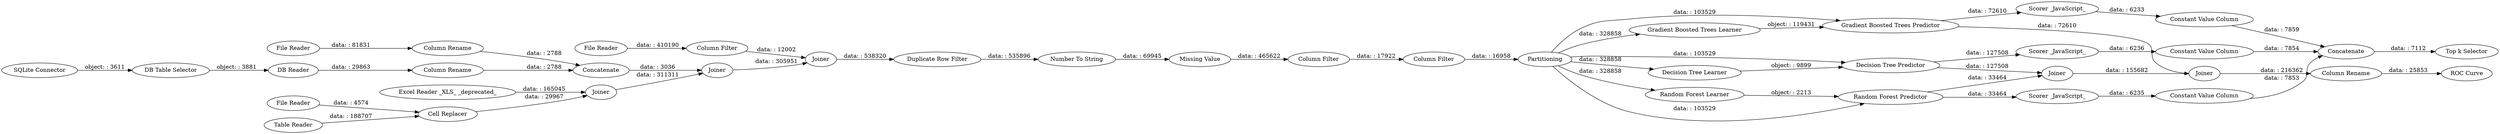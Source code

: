 digraph {
	"-2997410333929895966_237" [label="File Reader"]
	"-2997410333929895966_233" [label="File Reader"]
	"-7562657764807410167_312" [label="Scorer _JavaScript_"]
	"-7562657764807410167_321" [label="ROC Curve"]
	"-7562657764807410167_322" [label="Column Rename"]
	"-7562657764807410167_328" [label="Column Filter"]
	"-2997410333929895966_235" [label="File Reader"]
	"-7562657764807410167_344" [label="Constant Value Column"]
	"-2997410333929895966_156" [label="Column Rename"]
	"-7562657764807410167_311" [label="Random Forest Predictor"]
	"-7562657764807410167_347" [label="Top k Selector"]
	"-2997410333929895966_3" [label="Column Filter"]
	"-7562657764807410167_309" [label="Decision Tree Predictor"]
	"-7562657764807410167_310" [label="Random Forest Learner"]
	"-2997410333929895966_152" [label="Column Filter"]
	"-2997410333929895966_247" [label="DB Reader"]
	"-2997410333929895966_143" [label=Concatenate]
	"-7562657764807410167_336" [label="Scorer _JavaScript_"]
	"-7562657764807410167_346" [label=Concatenate]
	"-2997410333929895966_144" [label=Joiner]
	"-7562657764807410167_313" [label="Scorer _JavaScript_"]
	"-2997410333929895966_234" [label="Table Reader"]
	"-2997410333929895966_246" [label="SQLite Connector"]
	"-7562657764807410167_340" [label="Gradient Boosted Trees Predictor"]
	"-7562657764807410167_345" [label="Constant Value Column"]
	"-7562657764807410167_307" [label=Partitioning]
	"-2997410333929895966_150" [label="Column Rename"]
	"-7562657764807410167_343" [label="Constant Value Column"]
	"-7562657764807410167_342" [label=Joiner]
	"-2997410333929895966_145" [label=Joiner]
	"-2997410333929895966_249" [label="Duplicate Row Filter"]
	"-2997410333929895966_146" [label=Joiner]
	"-7562657764807410167_308" [label="Decision Tree Learner"]
	"-7562657764807410167_339" [label="Gradient Boosted Trees Learner"]
	"-7562657764807410167_341" [label=Joiner]
	"-2997410333929895966_240" [label="Missing Value"]
	"-2997410333929895966_243" [label="Excel Reader _XLS_ _deprecated_"]
	"-2997410333929895966_129" [label="Cell Replacer"]
	"-2997410333929895966_250" [label="Number To String"]
	"-2997410333929895966_248" [label="DB Table Selector"]
	"-2997410333929895966_233" -> "-2997410333929895966_152" [label="data: : 410190"]
	"-2997410333929895966_247" -> "-2997410333929895966_150" [label="data: : 29863"]
	"-7562657764807410167_309" -> "-7562657764807410167_312" [label="data: : 127508"]
	"-7562657764807410167_312" -> "-7562657764807410167_343" [label="data: : 6236"]
	"-2997410333929895966_129" -> "-2997410333929895966_144" [label="data: : 29967"]
	"-2997410333929895966_143" -> "-2997410333929895966_145" [label="data: : 3036"]
	"-2997410333929895966_156" -> "-2997410333929895966_143" [label="data: : 2788"]
	"-7562657764807410167_311" -> "-7562657764807410167_341" [label="data: : 33464"]
	"-2997410333929895966_3" -> "-7562657764807410167_328" [label="data: : 17922"]
	"-7562657764807410167_307" -> "-7562657764807410167_311" [label="data: : 103529"]
	"-7562657764807410167_313" -> "-7562657764807410167_344" [label="data: : 6235"]
	"-7562657764807410167_307" -> "-7562657764807410167_340" [label="data: : 103529"]
	"-2997410333929895966_146" -> "-2997410333929895966_249" [label="data: : 538320"]
	"-7562657764807410167_344" -> "-7562657764807410167_346" [label="data: : 7853"]
	"-2997410333929895966_237" -> "-2997410333929895966_156" [label="data: : 81831"]
	"-7562657764807410167_307" -> "-7562657764807410167_309" [label="data: : 103529"]
	"-2997410333929895966_234" -> "-2997410333929895966_129" [label="data: : 188707"]
	"-7562657764807410167_340" -> "-7562657764807410167_336" [label="data: : 72610"]
	"-7562657764807410167_340" -> "-7562657764807410167_342" [label="data: : 72610"]
	"-2997410333929895966_250" -> "-2997410333929895966_240" [label="data: : 69945"]
	"-7562657764807410167_341" -> "-7562657764807410167_342" [label="data: : 155682"]
	"-7562657764807410167_307" -> "-7562657764807410167_310" [label="data: : 328858"]
	"-2997410333929895966_246" -> "-2997410333929895966_248" [label="object: : 3611"]
	"-2997410333929895966_235" -> "-2997410333929895966_129" [label="data: : 4574"]
	"-7562657764807410167_308" -> "-7562657764807410167_309" [label="object: : 9899"]
	"-7562657764807410167_328" -> "-7562657764807410167_307" [label="data: : 16958"]
	"-2997410333929895966_152" -> "-2997410333929895966_146" [label="data: : 12002"]
	"-2997410333929895966_240" -> "-2997410333929895966_3" [label="data: : 465622"]
	"-2997410333929895966_145" -> "-2997410333929895966_146" [label="data: : 305951"]
	"-7562657764807410167_345" -> "-7562657764807410167_346" [label="data: : 7859"]
	"-7562657764807410167_309" -> "-7562657764807410167_341" [label="data: : 127508"]
	"-2997410333929895966_248" -> "-2997410333929895966_247" [label="object: : 3881"]
	"-7562657764807410167_339" -> "-7562657764807410167_340" [label="object: : 119431"]
	"-7562657764807410167_307" -> "-7562657764807410167_339" [label="data: : 328858"]
	"-2997410333929895966_243" -> "-2997410333929895966_144" [label="data: : 165045"]
	"-2997410333929895966_249" -> "-2997410333929895966_250" [label="data: : 535896"]
	"-7562657764807410167_322" -> "-7562657764807410167_321" [label="data: : 25853"]
	"-2997410333929895966_144" -> "-2997410333929895966_145" [label="data: : 311311"]
	"-7562657764807410167_310" -> "-7562657764807410167_311" [label="object: : 2213"]
	"-7562657764807410167_311" -> "-7562657764807410167_313" [label="data: : 33464"]
	"-7562657764807410167_342" -> "-7562657764807410167_322" [label="data: : 216362"]
	"-2997410333929895966_150" -> "-2997410333929895966_143" [label="data: : 2788"]
	"-7562657764807410167_336" -> "-7562657764807410167_345" [label="data: : 6233"]
	"-7562657764807410167_307" -> "-7562657764807410167_308" [label="data: : 328858"]
	"-7562657764807410167_343" -> "-7562657764807410167_346" [label="data: : 7854"]
	"-7562657764807410167_346" -> "-7562657764807410167_347" [label="data: : 7112"]
	rankdir=LR
}
